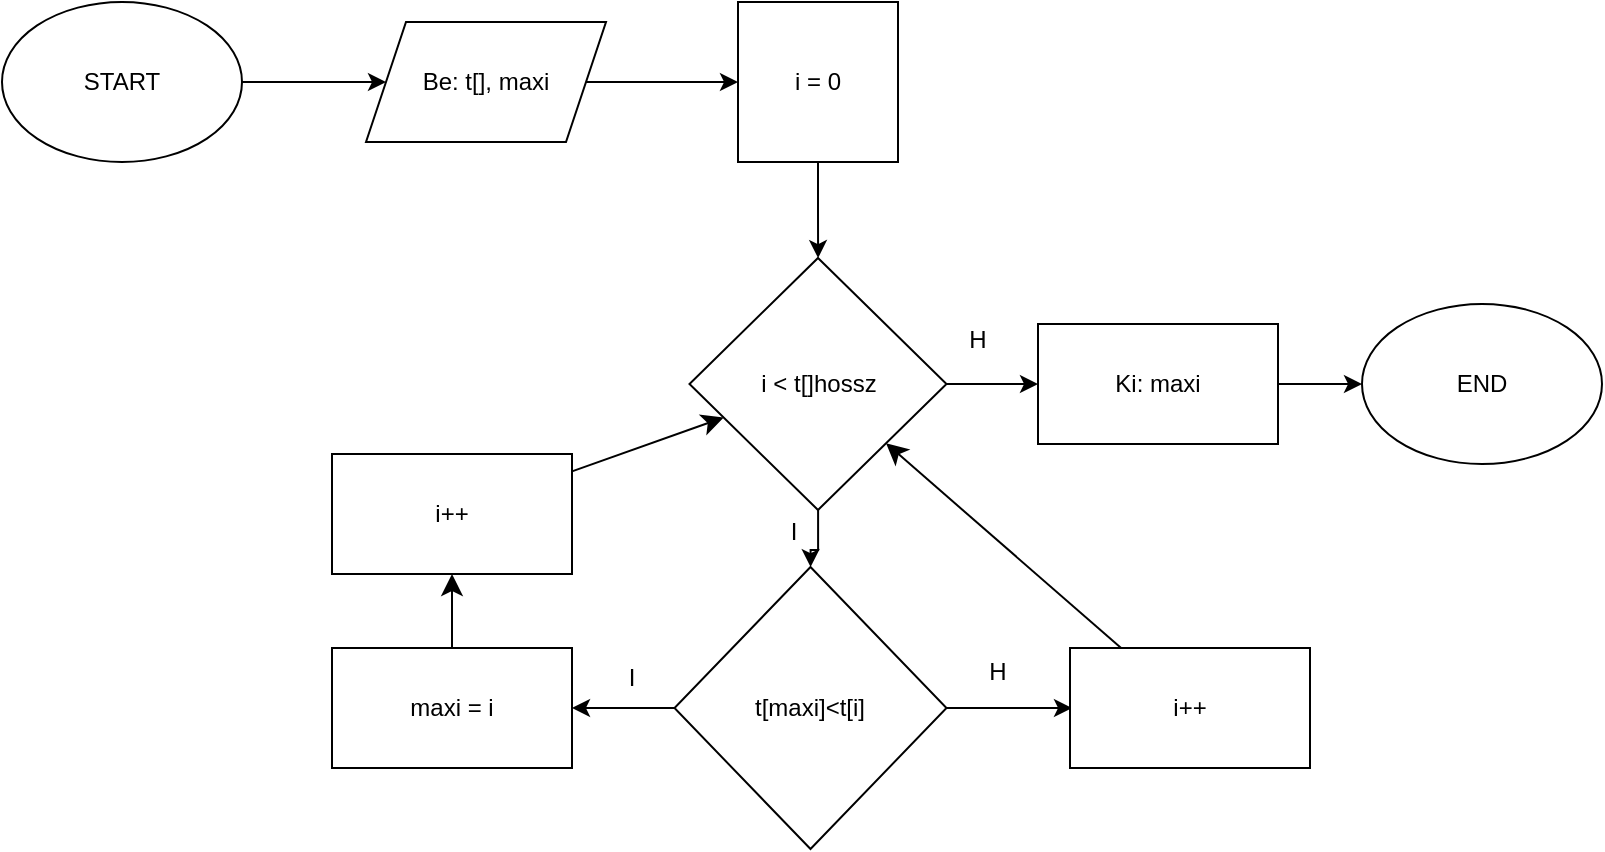 <mxfile version="24.7.16">
  <diagram name="1 oldal" id="9Y6vD74R88X7QCgbHID5">
    <mxGraphModel dx="1395" dy="663" grid="0" gridSize="10" guides="1" tooltips="1" connect="1" arrows="1" fold="1" page="1" pageScale="1" pageWidth="827" pageHeight="1169" math="0" shadow="0">
      <root>
        <mxCell id="0" />
        <mxCell id="1" parent="0" />
        <mxCell id="bWwERPiMbQXjMnDyrLdI-12" value="" style="edgeStyle=orthogonalEdgeStyle;rounded=0;orthogonalLoop=1;jettySize=auto;html=1;" parent="1" source="bWwERPiMbQXjMnDyrLdI-1" target="bWwERPiMbQXjMnDyrLdI-2" edge="1">
          <mxGeometry relative="1" as="geometry" />
        </mxCell>
        <mxCell id="bWwERPiMbQXjMnDyrLdI-1" value="START" style="ellipse;whiteSpace=wrap;html=1;strokeColor=default;" parent="1" vertex="1">
          <mxGeometry x="99" y="67" width="120" height="80" as="geometry" />
        </mxCell>
        <mxCell id="bWwERPiMbQXjMnDyrLdI-13" value="" style="edgeStyle=orthogonalEdgeStyle;rounded=0;orthogonalLoop=1;jettySize=auto;html=1;" parent="1" source="bWwERPiMbQXjMnDyrLdI-2" target="bWwERPiMbQXjMnDyrLdI-3" edge="1">
          <mxGeometry relative="1" as="geometry" />
        </mxCell>
        <mxCell id="bWwERPiMbQXjMnDyrLdI-2" value="Be: t[], maxi" style="shape=parallelogram;perimeter=parallelogramPerimeter;whiteSpace=wrap;html=1;fixedSize=1;" parent="1" vertex="1">
          <mxGeometry x="281" y="77" width="120" height="60" as="geometry" />
        </mxCell>
        <mxCell id="bWwERPiMbQXjMnDyrLdI-14" value="" style="edgeStyle=orthogonalEdgeStyle;rounded=0;orthogonalLoop=1;jettySize=auto;html=1;" parent="1" source="bWwERPiMbQXjMnDyrLdI-3" target="bWwERPiMbQXjMnDyrLdI-4" edge="1">
          <mxGeometry relative="1" as="geometry" />
        </mxCell>
        <mxCell id="bWwERPiMbQXjMnDyrLdI-3" value="i = 0" style="whiteSpace=wrap;html=1;aspect=fixed;" parent="1" vertex="1">
          <mxGeometry x="467" y="67" width="80" height="80" as="geometry" />
        </mxCell>
        <mxCell id="bWwERPiMbQXjMnDyrLdI-10" value="" style="edgeStyle=orthogonalEdgeStyle;rounded=0;orthogonalLoop=1;jettySize=auto;html=1;" parent="1" source="bWwERPiMbQXjMnDyrLdI-4" target="bWwERPiMbQXjMnDyrLdI-5" edge="1">
          <mxGeometry relative="1" as="geometry" />
        </mxCell>
        <mxCell id="bWwERPiMbQXjMnDyrLdI-18" value="" style="edgeStyle=orthogonalEdgeStyle;rounded=0;orthogonalLoop=1;jettySize=auto;html=1;" parent="1" source="bWwERPiMbQXjMnDyrLdI-4" target="bWwERPiMbQXjMnDyrLdI-16" edge="1">
          <mxGeometry relative="1" as="geometry" />
        </mxCell>
        <mxCell id="bWwERPiMbQXjMnDyrLdI-4" value="i &amp;lt; t[]hossz" style="rhombus;whiteSpace=wrap;html=1;" parent="1" vertex="1">
          <mxGeometry x="442.75" y="195" width="128.5" height="126" as="geometry" />
        </mxCell>
        <mxCell id="bWwERPiMbQXjMnDyrLdI-11" value="" style="edgeStyle=orthogonalEdgeStyle;rounded=0;orthogonalLoop=1;jettySize=auto;html=1;" parent="1" source="bWwERPiMbQXjMnDyrLdI-5" target="bWwERPiMbQXjMnDyrLdI-6" edge="1">
          <mxGeometry relative="1" as="geometry" />
        </mxCell>
        <mxCell id="bWwERPiMbQXjMnDyrLdI-5" value="t[maxi]&amp;lt;t[i]" style="rhombus;whiteSpace=wrap;html=1;" parent="1" vertex="1">
          <mxGeometry x="435.25" y="349.5" width="136" height="141" as="geometry" />
        </mxCell>
        <mxCell id="roGelW6mmD6j1Y5tUXU--3" value="" style="edgeStyle=none;curved=1;rounded=0;orthogonalLoop=1;jettySize=auto;html=1;fontSize=12;startSize=8;endSize=8;" edge="1" parent="1" source="bWwERPiMbQXjMnDyrLdI-6" target="roGelW6mmD6j1Y5tUXU--2">
          <mxGeometry relative="1" as="geometry" />
        </mxCell>
        <mxCell id="bWwERPiMbQXjMnDyrLdI-6" value="maxi = i" style="rounded=0;whiteSpace=wrap;html=1;" parent="1" vertex="1">
          <mxGeometry x="264" y="390" width="120" height="60" as="geometry" />
        </mxCell>
        <mxCell id="bWwERPiMbQXjMnDyrLdI-19" value="" style="edgeStyle=orthogonalEdgeStyle;rounded=0;orthogonalLoop=1;jettySize=auto;html=1;" parent="1" source="bWwERPiMbQXjMnDyrLdI-16" target="bWwERPiMbQXjMnDyrLdI-17" edge="1">
          <mxGeometry relative="1" as="geometry" />
        </mxCell>
        <mxCell id="bWwERPiMbQXjMnDyrLdI-16" value="Ki: maxi" style="rounded=0;whiteSpace=wrap;html=1;" parent="1" vertex="1">
          <mxGeometry x="617" y="228" width="120" height="60" as="geometry" />
        </mxCell>
        <mxCell id="bWwERPiMbQXjMnDyrLdI-17" value="END" style="ellipse;whiteSpace=wrap;html=1;" parent="1" vertex="1">
          <mxGeometry x="779" y="218" width="120" height="80" as="geometry" />
        </mxCell>
        <mxCell id="bWwERPiMbQXjMnDyrLdI-20" value="H" style="text;html=1;align=center;verticalAlign=middle;whiteSpace=wrap;rounded=0;" parent="1" vertex="1">
          <mxGeometry x="557" y="221" width="60" height="30" as="geometry" />
        </mxCell>
        <mxCell id="bWwERPiMbQXjMnDyrLdI-21" value="I" style="text;html=1;align=center;verticalAlign=middle;whiteSpace=wrap;rounded=0;" parent="1" vertex="1">
          <mxGeometry x="465" y="317" width="60" height="30" as="geometry" />
        </mxCell>
        <mxCell id="bWwERPiMbQXjMnDyrLdI-22" value="I" style="text;html=1;align=center;verticalAlign=middle;whiteSpace=wrap;rounded=0;" parent="1" vertex="1">
          <mxGeometry x="384" y="390" width="60" height="30" as="geometry" />
        </mxCell>
        <mxCell id="bWwERPiMbQXjMnDyrLdI-23" value="" style="endArrow=classic;html=1;rounded=0;exitX=1;exitY=0.5;exitDx=0;exitDy=0;" parent="1" source="bWwERPiMbQXjMnDyrLdI-5" edge="1">
          <mxGeometry width="50" height="50" relative="1" as="geometry">
            <mxPoint x="534" y="315" as="sourcePoint" />
            <mxPoint x="634" y="420" as="targetPoint" />
          </mxGeometry>
        </mxCell>
        <mxCell id="bWwERPiMbQXjMnDyrLdI-24" value="H" style="text;html=1;align=center;verticalAlign=middle;whiteSpace=wrap;rounded=0;" parent="1" vertex="1">
          <mxGeometry x="567" y="387" width="60" height="30" as="geometry" />
        </mxCell>
        <mxCell id="roGelW6mmD6j1Y5tUXU--5" style="edgeStyle=none;curved=1;rounded=0;orthogonalLoop=1;jettySize=auto;html=1;fontSize=12;startSize=8;endSize=8;" edge="1" parent="1" source="roGelW6mmD6j1Y5tUXU--1" target="bWwERPiMbQXjMnDyrLdI-4">
          <mxGeometry relative="1" as="geometry" />
        </mxCell>
        <mxCell id="roGelW6mmD6j1Y5tUXU--1" value="i++" style="rounded=0;whiteSpace=wrap;html=1;" vertex="1" parent="1">
          <mxGeometry x="633" y="390" width="120" height="60" as="geometry" />
        </mxCell>
        <mxCell id="roGelW6mmD6j1Y5tUXU--4" style="edgeStyle=none;curved=1;rounded=0;orthogonalLoop=1;jettySize=auto;html=1;fontSize=12;startSize=8;endSize=8;" edge="1" parent="1" source="roGelW6mmD6j1Y5tUXU--2" target="bWwERPiMbQXjMnDyrLdI-4">
          <mxGeometry relative="1" as="geometry" />
        </mxCell>
        <mxCell id="roGelW6mmD6j1Y5tUXU--2" value="i++" style="rounded=0;whiteSpace=wrap;html=1;" vertex="1" parent="1">
          <mxGeometry x="264" y="293" width="120" height="60" as="geometry" />
        </mxCell>
      </root>
    </mxGraphModel>
  </diagram>
</mxfile>

